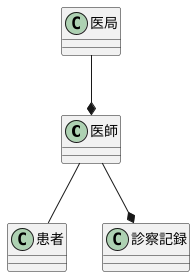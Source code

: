 @startuml 演習3-2_CL_医師と患者と医局と診療記録
class 医師 {
 
}

class 患者 {
 
}

class 診察記録 {
  
}

class 医局 {
 
}

医師 --* 診察記録
医師 -- 患者    
医局 --* 医師
@enduml